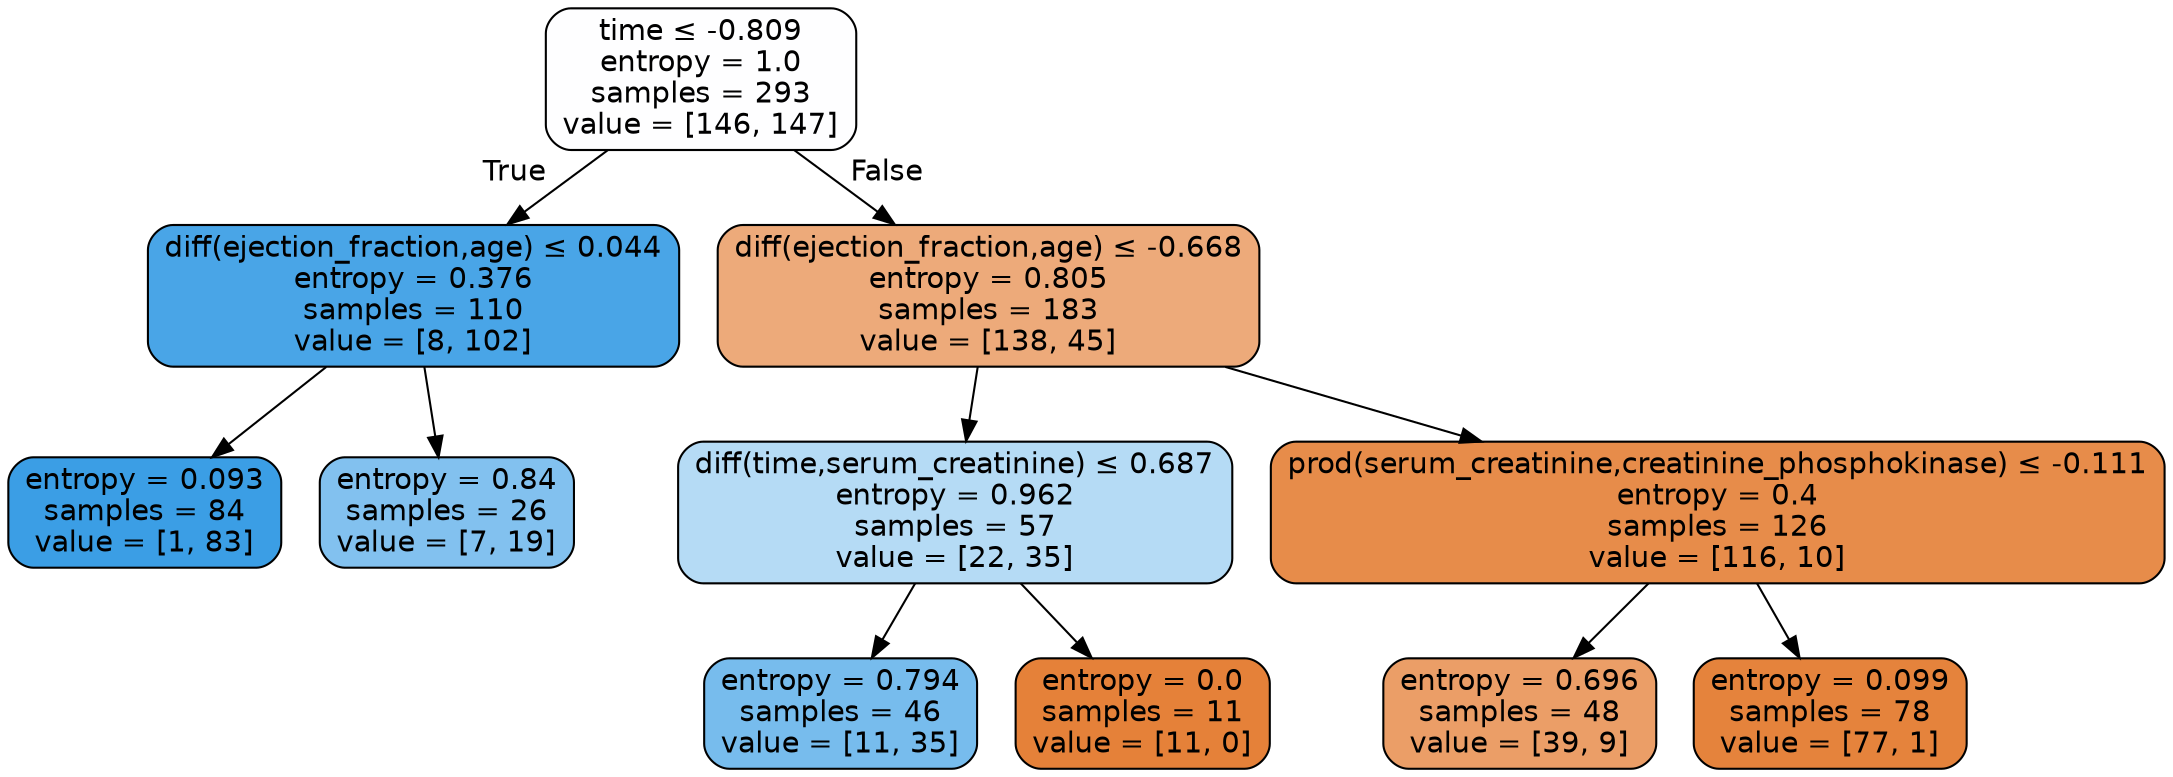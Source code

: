 digraph Tree {
node [shape=box, style="filled, rounded", color="black", fontname=helvetica] ;
edge [fontname=helvetica] ;
0 [label=<time &le; -0.809<br/>entropy = 1.0<br/>samples = 293<br/>value = [146, 147]>, fillcolor="#fefeff"] ;
1 [label=<diff(ejection_fraction,age) &le; 0.044<br/>entropy = 0.376<br/>samples = 110<br/>value = [8, 102]>, fillcolor="#49a5e7"] ;
0 -> 1 [labeldistance=2.5, labelangle=45, headlabel="True"] ;
2 [label=<entropy = 0.093<br/>samples = 84<br/>value = [1, 83]>, fillcolor="#3b9ee5"] ;
1 -> 2 ;
3 [label=<entropy = 0.84<br/>samples = 26<br/>value = [7, 19]>, fillcolor="#82c1ef"] ;
1 -> 3 ;
4 [label=<diff(ejection_fraction,age) &le; -0.668<br/>entropy = 0.805<br/>samples = 183<br/>value = [138, 45]>, fillcolor="#edaa7a"] ;
0 -> 4 [labeldistance=2.5, labelangle=-45, headlabel="False"] ;
5 [label=<diff(time,serum_creatinine) &le; 0.687<br/>entropy = 0.962<br/>samples = 57<br/>value = [22, 35]>, fillcolor="#b5dbf5"] ;
4 -> 5 ;
6 [label=<entropy = 0.794<br/>samples = 46<br/>value = [11, 35]>, fillcolor="#77bced"] ;
5 -> 6 ;
7 [label=<entropy = 0.0<br/>samples = 11<br/>value = [11, 0]>, fillcolor="#e58139"] ;
5 -> 7 ;
8 [label=<prod(serum_creatinine,creatinine_phosphokinase) &le; -0.111<br/>entropy = 0.4<br/>samples = 126<br/>value = [116, 10]>, fillcolor="#e78c4a"] ;
4 -> 8 ;
9 [label=<entropy = 0.696<br/>samples = 48<br/>value = [39, 9]>, fillcolor="#eb9e67"] ;
8 -> 9 ;
10 [label=<entropy = 0.099<br/>samples = 78<br/>value = [77, 1]>, fillcolor="#e5833c"] ;
8 -> 10 ;
}